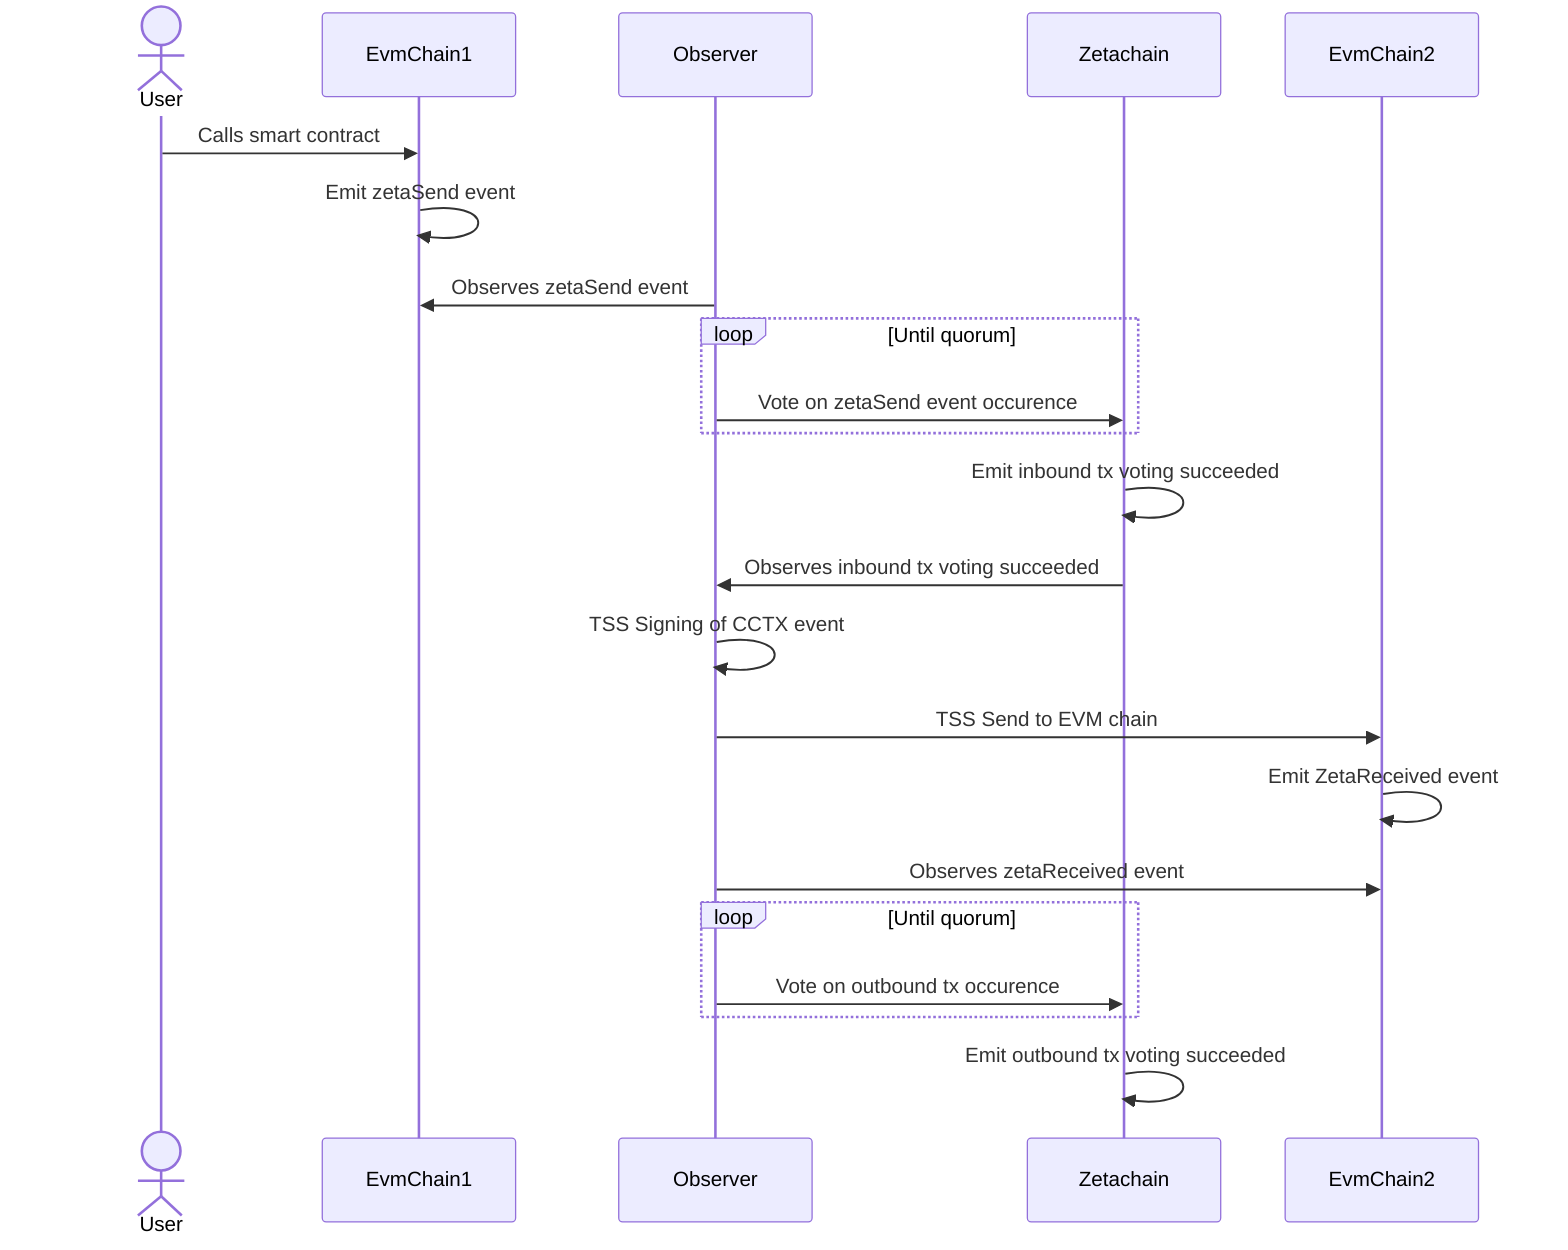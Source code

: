 sequenceDiagram

    Actor User 
    participant EvmChain1
    participant Observer 
    participant Zetachain 
    participant EvmChain2

    User->>EvmChain1: Calls smart contract
    EvmChain1->>EvmChain1: Emit zetaSend event 
    Observer->>EvmChain1: Observes zetaSend event
    loop Until quorum
        Observer->>Zetachain: Vote on zetaSend event occurence
    end
    Zetachain->>Zetachain: Emit inbound tx voting succeeded
    Zetachain->>Observer: Observes inbound tx voting succeeded 
    Observer->>Observer: TSS Signing of CCTX event 
    Observer->>EvmChain2: TSS Send to EVM chain 
    EvmChain2->>EvmChain2: Emit ZetaReceived event
    Observer->>EvmChain2: Observes zetaReceived event
    loop Until quorum
        Observer->>Zetachain: Vote on outbound tx occurence
    end
    Zetachain->>Zetachain: Emit outbound tx voting succeeded